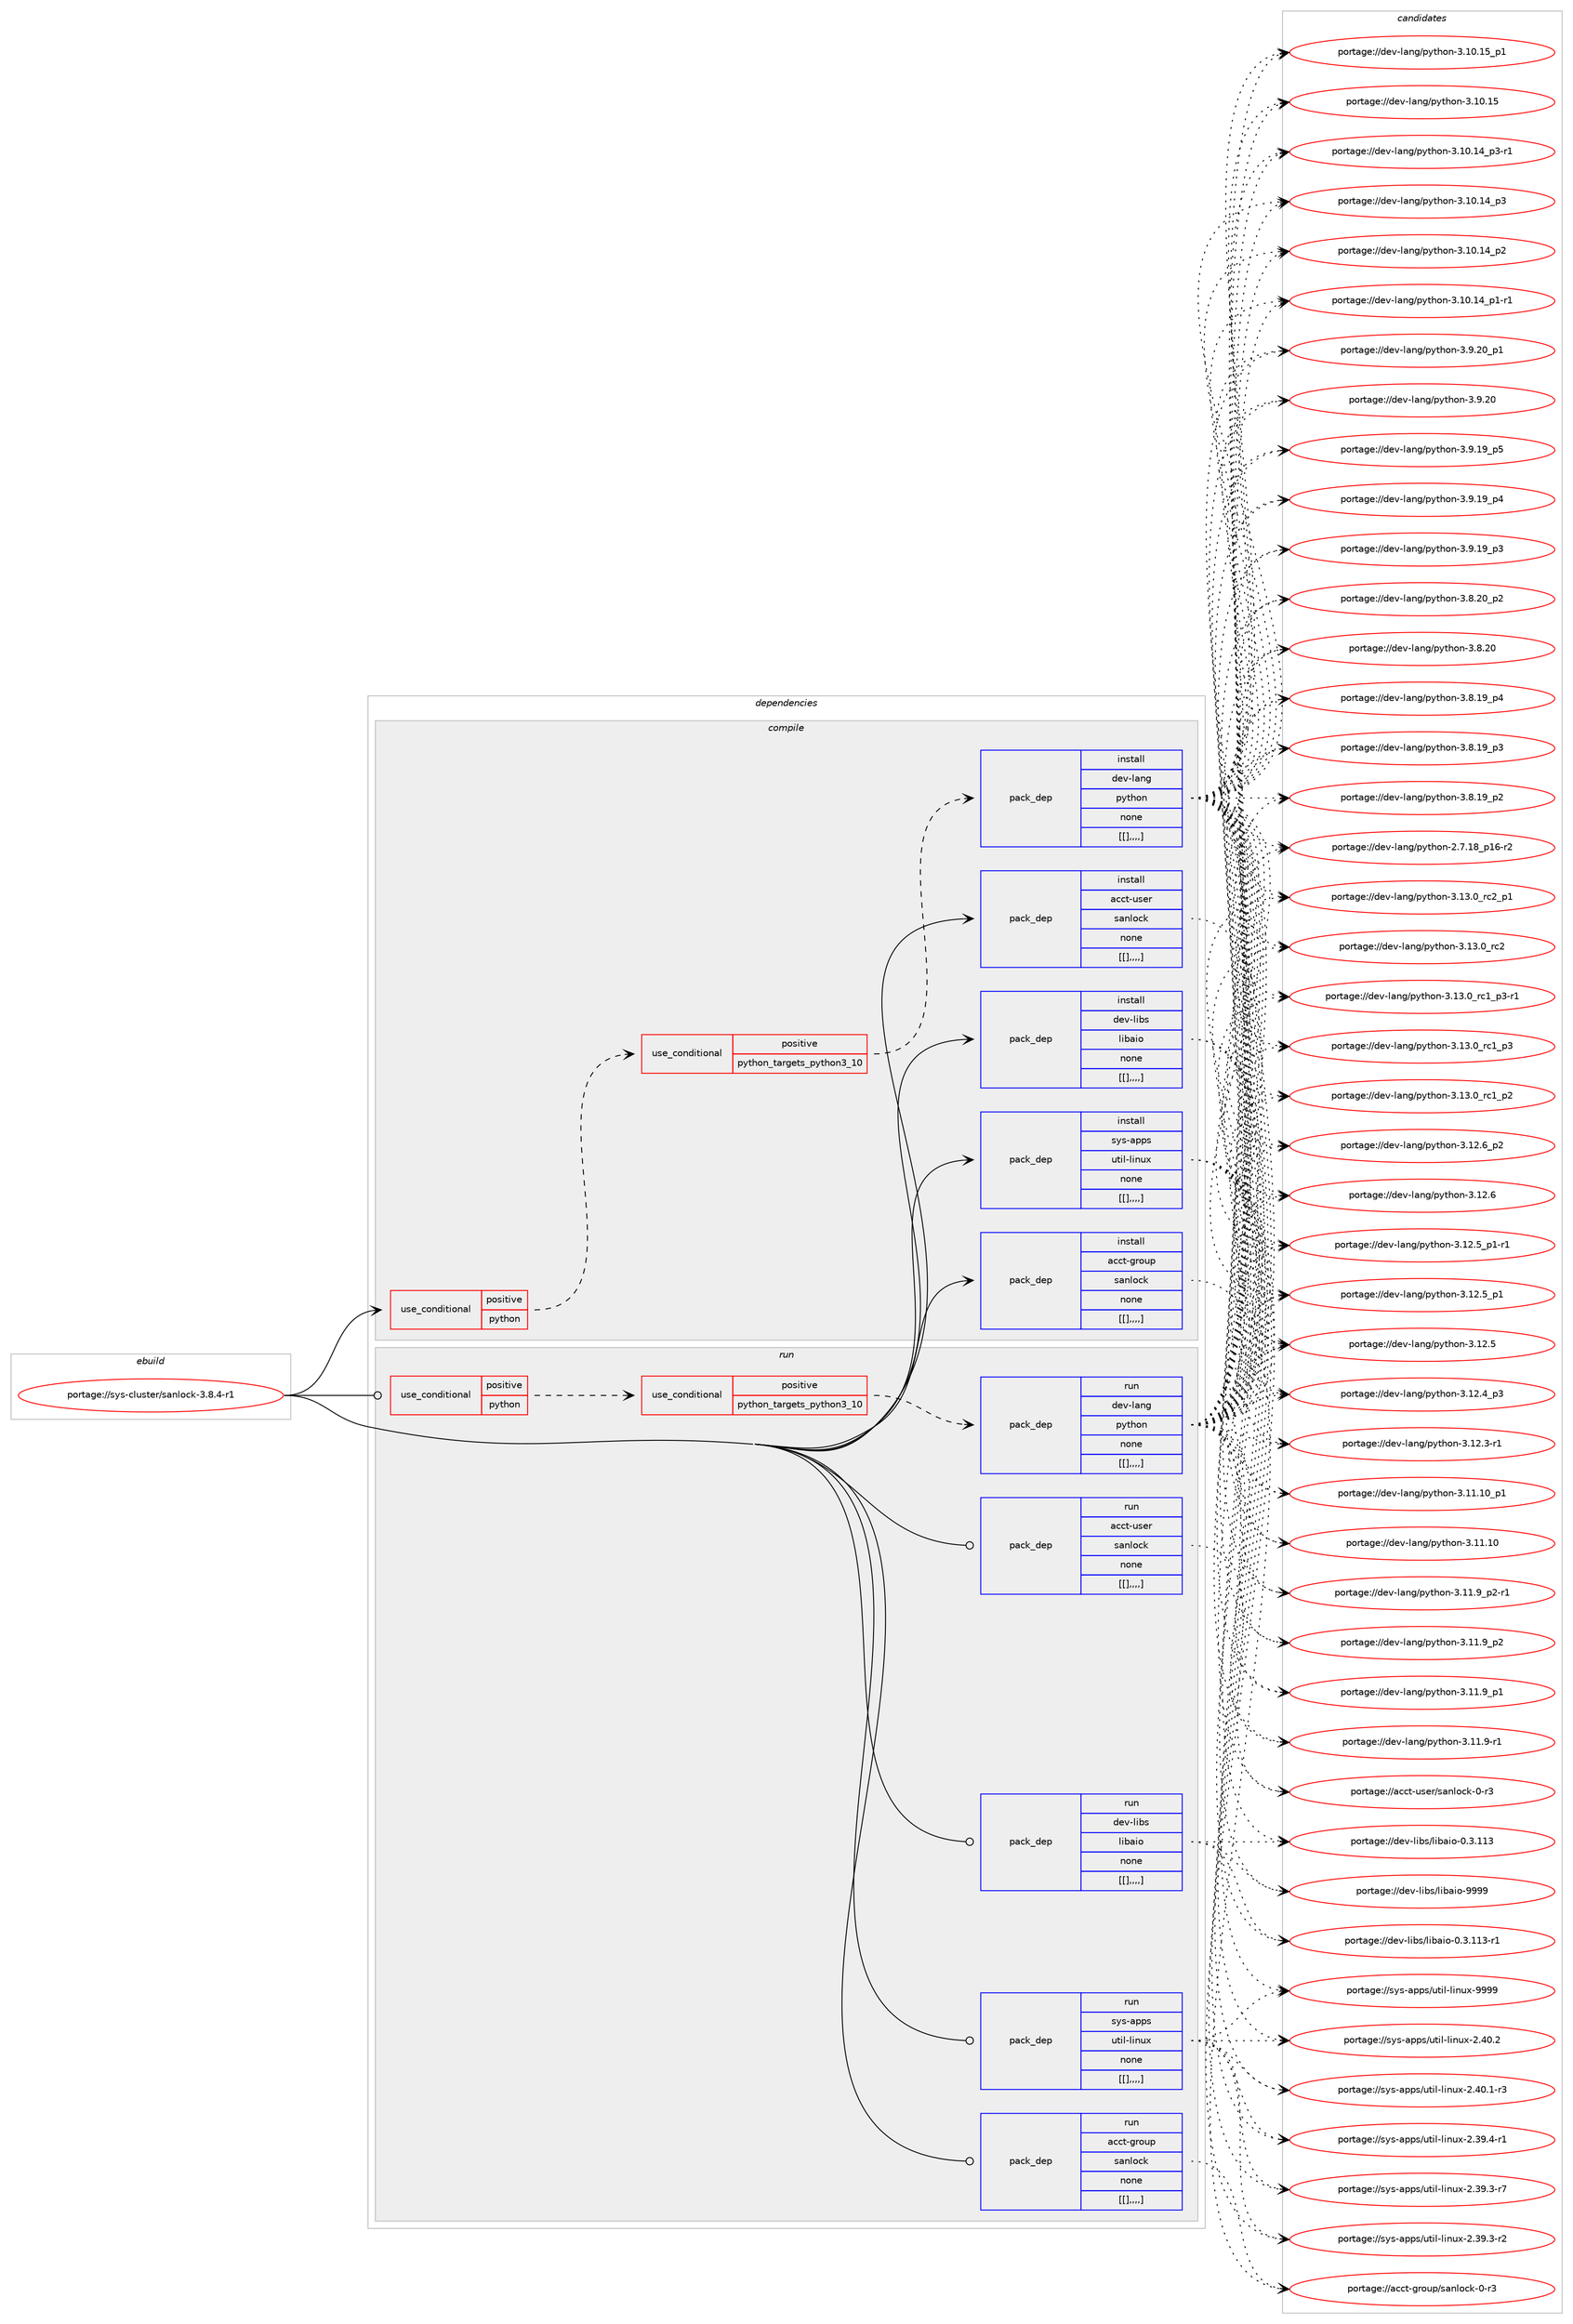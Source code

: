 digraph prolog {

# *************
# Graph options
# *************

newrank=true;
concentrate=true;
compound=true;
graph [rankdir=LR,fontname=Helvetica,fontsize=10,ranksep=1.5];#, ranksep=2.5, nodesep=0.2];
edge  [arrowhead=vee];
node  [fontname=Helvetica,fontsize=10];

# **********
# The ebuild
# **********

subgraph cluster_leftcol {
color=gray;
label=<<i>ebuild</i>>;
id [label="portage://sys-cluster/sanlock-3.8.4-r1", color=red, width=4, href="../sys-cluster/sanlock-3.8.4-r1.svg"];
}

# ****************
# The dependencies
# ****************

subgraph cluster_midcol {
color=gray;
label=<<i>dependencies</i>>;
subgraph cluster_compile {
fillcolor="#eeeeee";
style=filled;
label=<<i>compile</i>>;
subgraph cond8925 {
dependency23630 [label=<<TABLE BORDER="0" CELLBORDER="1" CELLSPACING="0" CELLPADDING="4"><TR><TD ROWSPAN="3" CELLPADDING="10">use_conditional</TD></TR><TR><TD>positive</TD></TR><TR><TD>python</TD></TR></TABLE>>, shape=none, color=red];
subgraph cond8926 {
dependency23631 [label=<<TABLE BORDER="0" CELLBORDER="1" CELLSPACING="0" CELLPADDING="4"><TR><TD ROWSPAN="3" CELLPADDING="10">use_conditional</TD></TR><TR><TD>positive</TD></TR><TR><TD>python_targets_python3_10</TD></TR></TABLE>>, shape=none, color=red];
subgraph pack14641 {
dependency23632 [label=<<TABLE BORDER="0" CELLBORDER="1" CELLSPACING="0" CELLPADDING="4" WIDTH="220"><TR><TD ROWSPAN="6" CELLPADDING="30">pack_dep</TD></TR><TR><TD WIDTH="110">install</TD></TR><TR><TD>dev-lang</TD></TR><TR><TD>python</TD></TR><TR><TD>none</TD></TR><TR><TD>[[],,,,]</TD></TR></TABLE>>, shape=none, color=blue];
}
dependency23631:e -> dependency23632:w [weight=20,style="dashed",arrowhead="vee"];
}
dependency23630:e -> dependency23631:w [weight=20,style="dashed",arrowhead="vee"];
}
id:e -> dependency23630:w [weight=20,style="solid",arrowhead="vee"];
subgraph pack14642 {
dependency23633 [label=<<TABLE BORDER="0" CELLBORDER="1" CELLSPACING="0" CELLPADDING="4" WIDTH="220"><TR><TD ROWSPAN="6" CELLPADDING="30">pack_dep</TD></TR><TR><TD WIDTH="110">install</TD></TR><TR><TD>acct-group</TD></TR><TR><TD>sanlock</TD></TR><TR><TD>none</TD></TR><TR><TD>[[],,,,]</TD></TR></TABLE>>, shape=none, color=blue];
}
id:e -> dependency23633:w [weight=20,style="solid",arrowhead="vee"];
subgraph pack14643 {
dependency23634 [label=<<TABLE BORDER="0" CELLBORDER="1" CELLSPACING="0" CELLPADDING="4" WIDTH="220"><TR><TD ROWSPAN="6" CELLPADDING="30">pack_dep</TD></TR><TR><TD WIDTH="110">install</TD></TR><TR><TD>acct-user</TD></TR><TR><TD>sanlock</TD></TR><TR><TD>none</TD></TR><TR><TD>[[],,,,]</TD></TR></TABLE>>, shape=none, color=blue];
}
id:e -> dependency23634:w [weight=20,style="solid",arrowhead="vee"];
subgraph pack14644 {
dependency23635 [label=<<TABLE BORDER="0" CELLBORDER="1" CELLSPACING="0" CELLPADDING="4" WIDTH="220"><TR><TD ROWSPAN="6" CELLPADDING="30">pack_dep</TD></TR><TR><TD WIDTH="110">install</TD></TR><TR><TD>dev-libs</TD></TR><TR><TD>libaio</TD></TR><TR><TD>none</TD></TR><TR><TD>[[],,,,]</TD></TR></TABLE>>, shape=none, color=blue];
}
id:e -> dependency23635:w [weight=20,style="solid",arrowhead="vee"];
subgraph pack14645 {
dependency23636 [label=<<TABLE BORDER="0" CELLBORDER="1" CELLSPACING="0" CELLPADDING="4" WIDTH="220"><TR><TD ROWSPAN="6" CELLPADDING="30">pack_dep</TD></TR><TR><TD WIDTH="110">install</TD></TR><TR><TD>sys-apps</TD></TR><TR><TD>util-linux</TD></TR><TR><TD>none</TD></TR><TR><TD>[[],,,,]</TD></TR></TABLE>>, shape=none, color=blue];
}
id:e -> dependency23636:w [weight=20,style="solid",arrowhead="vee"];
}
subgraph cluster_compileandrun {
fillcolor="#eeeeee";
style=filled;
label=<<i>compile and run</i>>;
}
subgraph cluster_run {
fillcolor="#eeeeee";
style=filled;
label=<<i>run</i>>;
subgraph cond8927 {
dependency23637 [label=<<TABLE BORDER="0" CELLBORDER="1" CELLSPACING="0" CELLPADDING="4"><TR><TD ROWSPAN="3" CELLPADDING="10">use_conditional</TD></TR><TR><TD>positive</TD></TR><TR><TD>python</TD></TR></TABLE>>, shape=none, color=red];
subgraph cond8928 {
dependency23638 [label=<<TABLE BORDER="0" CELLBORDER="1" CELLSPACING="0" CELLPADDING="4"><TR><TD ROWSPAN="3" CELLPADDING="10">use_conditional</TD></TR><TR><TD>positive</TD></TR><TR><TD>python_targets_python3_10</TD></TR></TABLE>>, shape=none, color=red];
subgraph pack14646 {
dependency23639 [label=<<TABLE BORDER="0" CELLBORDER="1" CELLSPACING="0" CELLPADDING="4" WIDTH="220"><TR><TD ROWSPAN="6" CELLPADDING="30">pack_dep</TD></TR><TR><TD WIDTH="110">run</TD></TR><TR><TD>dev-lang</TD></TR><TR><TD>python</TD></TR><TR><TD>none</TD></TR><TR><TD>[[],,,,]</TD></TR></TABLE>>, shape=none, color=blue];
}
dependency23638:e -> dependency23639:w [weight=20,style="dashed",arrowhead="vee"];
}
dependency23637:e -> dependency23638:w [weight=20,style="dashed",arrowhead="vee"];
}
id:e -> dependency23637:w [weight=20,style="solid",arrowhead="odot"];
subgraph pack14647 {
dependency23640 [label=<<TABLE BORDER="0" CELLBORDER="1" CELLSPACING="0" CELLPADDING="4" WIDTH="220"><TR><TD ROWSPAN="6" CELLPADDING="30">pack_dep</TD></TR><TR><TD WIDTH="110">run</TD></TR><TR><TD>acct-group</TD></TR><TR><TD>sanlock</TD></TR><TR><TD>none</TD></TR><TR><TD>[[],,,,]</TD></TR></TABLE>>, shape=none, color=blue];
}
id:e -> dependency23640:w [weight=20,style="solid",arrowhead="odot"];
subgraph pack14648 {
dependency23641 [label=<<TABLE BORDER="0" CELLBORDER="1" CELLSPACING="0" CELLPADDING="4" WIDTH="220"><TR><TD ROWSPAN="6" CELLPADDING="30">pack_dep</TD></TR><TR><TD WIDTH="110">run</TD></TR><TR><TD>acct-user</TD></TR><TR><TD>sanlock</TD></TR><TR><TD>none</TD></TR><TR><TD>[[],,,,]</TD></TR></TABLE>>, shape=none, color=blue];
}
id:e -> dependency23641:w [weight=20,style="solid",arrowhead="odot"];
subgraph pack14649 {
dependency23642 [label=<<TABLE BORDER="0" CELLBORDER="1" CELLSPACING="0" CELLPADDING="4" WIDTH="220"><TR><TD ROWSPAN="6" CELLPADDING="30">pack_dep</TD></TR><TR><TD WIDTH="110">run</TD></TR><TR><TD>dev-libs</TD></TR><TR><TD>libaio</TD></TR><TR><TD>none</TD></TR><TR><TD>[[],,,,]</TD></TR></TABLE>>, shape=none, color=blue];
}
id:e -> dependency23642:w [weight=20,style="solid",arrowhead="odot"];
subgraph pack14650 {
dependency23643 [label=<<TABLE BORDER="0" CELLBORDER="1" CELLSPACING="0" CELLPADDING="4" WIDTH="220"><TR><TD ROWSPAN="6" CELLPADDING="30">pack_dep</TD></TR><TR><TD WIDTH="110">run</TD></TR><TR><TD>sys-apps</TD></TR><TR><TD>util-linux</TD></TR><TR><TD>none</TD></TR><TR><TD>[[],,,,]</TD></TR></TABLE>>, shape=none, color=blue];
}
id:e -> dependency23643:w [weight=20,style="solid",arrowhead="odot"];
}
}

# **************
# The candidates
# **************

subgraph cluster_choices {
rank=same;
color=gray;
label=<<i>candidates</i>>;

subgraph choice14641 {
color=black;
nodesep=1;
choice100101118451089711010347112121116104111110455146495146489511499509511249 [label="portage://dev-lang/python-3.13.0_rc2_p1", color=red, width=4,href="../dev-lang/python-3.13.0_rc2_p1.svg"];
choice10010111845108971101034711212111610411111045514649514648951149950 [label="portage://dev-lang/python-3.13.0_rc2", color=red, width=4,href="../dev-lang/python-3.13.0_rc2.svg"];
choice1001011184510897110103471121211161041111104551464951464895114994995112514511449 [label="portage://dev-lang/python-3.13.0_rc1_p3-r1", color=red, width=4,href="../dev-lang/python-3.13.0_rc1_p3-r1.svg"];
choice100101118451089711010347112121116104111110455146495146489511499499511251 [label="portage://dev-lang/python-3.13.0_rc1_p3", color=red, width=4,href="../dev-lang/python-3.13.0_rc1_p3.svg"];
choice100101118451089711010347112121116104111110455146495146489511499499511250 [label="portage://dev-lang/python-3.13.0_rc1_p2", color=red, width=4,href="../dev-lang/python-3.13.0_rc1_p2.svg"];
choice100101118451089711010347112121116104111110455146495046549511250 [label="portage://dev-lang/python-3.12.6_p2", color=red, width=4,href="../dev-lang/python-3.12.6_p2.svg"];
choice10010111845108971101034711212111610411111045514649504654 [label="portage://dev-lang/python-3.12.6", color=red, width=4,href="../dev-lang/python-3.12.6.svg"];
choice1001011184510897110103471121211161041111104551464950465395112494511449 [label="portage://dev-lang/python-3.12.5_p1-r1", color=red, width=4,href="../dev-lang/python-3.12.5_p1-r1.svg"];
choice100101118451089711010347112121116104111110455146495046539511249 [label="portage://dev-lang/python-3.12.5_p1", color=red, width=4,href="../dev-lang/python-3.12.5_p1.svg"];
choice10010111845108971101034711212111610411111045514649504653 [label="portage://dev-lang/python-3.12.5", color=red, width=4,href="../dev-lang/python-3.12.5.svg"];
choice100101118451089711010347112121116104111110455146495046529511251 [label="portage://dev-lang/python-3.12.4_p3", color=red, width=4,href="../dev-lang/python-3.12.4_p3.svg"];
choice100101118451089711010347112121116104111110455146495046514511449 [label="portage://dev-lang/python-3.12.3-r1", color=red, width=4,href="../dev-lang/python-3.12.3-r1.svg"];
choice10010111845108971101034711212111610411111045514649494649489511249 [label="portage://dev-lang/python-3.11.10_p1", color=red, width=4,href="../dev-lang/python-3.11.10_p1.svg"];
choice1001011184510897110103471121211161041111104551464949464948 [label="portage://dev-lang/python-3.11.10", color=red, width=4,href="../dev-lang/python-3.11.10.svg"];
choice1001011184510897110103471121211161041111104551464949465795112504511449 [label="portage://dev-lang/python-3.11.9_p2-r1", color=red, width=4,href="../dev-lang/python-3.11.9_p2-r1.svg"];
choice100101118451089711010347112121116104111110455146494946579511250 [label="portage://dev-lang/python-3.11.9_p2", color=red, width=4,href="../dev-lang/python-3.11.9_p2.svg"];
choice100101118451089711010347112121116104111110455146494946579511249 [label="portage://dev-lang/python-3.11.9_p1", color=red, width=4,href="../dev-lang/python-3.11.9_p1.svg"];
choice100101118451089711010347112121116104111110455146494946574511449 [label="portage://dev-lang/python-3.11.9-r1", color=red, width=4,href="../dev-lang/python-3.11.9-r1.svg"];
choice10010111845108971101034711212111610411111045514649484649539511249 [label="portage://dev-lang/python-3.10.15_p1", color=red, width=4,href="../dev-lang/python-3.10.15_p1.svg"];
choice1001011184510897110103471121211161041111104551464948464953 [label="portage://dev-lang/python-3.10.15", color=red, width=4,href="../dev-lang/python-3.10.15.svg"];
choice100101118451089711010347112121116104111110455146494846495295112514511449 [label="portage://dev-lang/python-3.10.14_p3-r1", color=red, width=4,href="../dev-lang/python-3.10.14_p3-r1.svg"];
choice10010111845108971101034711212111610411111045514649484649529511251 [label="portage://dev-lang/python-3.10.14_p3", color=red, width=4,href="../dev-lang/python-3.10.14_p3.svg"];
choice10010111845108971101034711212111610411111045514649484649529511250 [label="portage://dev-lang/python-3.10.14_p2", color=red, width=4,href="../dev-lang/python-3.10.14_p2.svg"];
choice100101118451089711010347112121116104111110455146494846495295112494511449 [label="portage://dev-lang/python-3.10.14_p1-r1", color=red, width=4,href="../dev-lang/python-3.10.14_p1-r1.svg"];
choice100101118451089711010347112121116104111110455146574650489511249 [label="portage://dev-lang/python-3.9.20_p1", color=red, width=4,href="../dev-lang/python-3.9.20_p1.svg"];
choice10010111845108971101034711212111610411111045514657465048 [label="portage://dev-lang/python-3.9.20", color=red, width=4,href="../dev-lang/python-3.9.20.svg"];
choice100101118451089711010347112121116104111110455146574649579511253 [label="portage://dev-lang/python-3.9.19_p5", color=red, width=4,href="../dev-lang/python-3.9.19_p5.svg"];
choice100101118451089711010347112121116104111110455146574649579511252 [label="portage://dev-lang/python-3.9.19_p4", color=red, width=4,href="../dev-lang/python-3.9.19_p4.svg"];
choice100101118451089711010347112121116104111110455146574649579511251 [label="portage://dev-lang/python-3.9.19_p3", color=red, width=4,href="../dev-lang/python-3.9.19_p3.svg"];
choice100101118451089711010347112121116104111110455146564650489511250 [label="portage://dev-lang/python-3.8.20_p2", color=red, width=4,href="../dev-lang/python-3.8.20_p2.svg"];
choice10010111845108971101034711212111610411111045514656465048 [label="portage://dev-lang/python-3.8.20", color=red, width=4,href="../dev-lang/python-3.8.20.svg"];
choice100101118451089711010347112121116104111110455146564649579511252 [label="portage://dev-lang/python-3.8.19_p4", color=red, width=4,href="../dev-lang/python-3.8.19_p4.svg"];
choice100101118451089711010347112121116104111110455146564649579511251 [label="portage://dev-lang/python-3.8.19_p3", color=red, width=4,href="../dev-lang/python-3.8.19_p3.svg"];
choice100101118451089711010347112121116104111110455146564649579511250 [label="portage://dev-lang/python-3.8.19_p2", color=red, width=4,href="../dev-lang/python-3.8.19_p2.svg"];
choice100101118451089711010347112121116104111110455046554649569511249544511450 [label="portage://dev-lang/python-2.7.18_p16-r2", color=red, width=4,href="../dev-lang/python-2.7.18_p16-r2.svg"];
dependency23632:e -> choice100101118451089711010347112121116104111110455146495146489511499509511249:w [style=dotted,weight="100"];
dependency23632:e -> choice10010111845108971101034711212111610411111045514649514648951149950:w [style=dotted,weight="100"];
dependency23632:e -> choice1001011184510897110103471121211161041111104551464951464895114994995112514511449:w [style=dotted,weight="100"];
dependency23632:e -> choice100101118451089711010347112121116104111110455146495146489511499499511251:w [style=dotted,weight="100"];
dependency23632:e -> choice100101118451089711010347112121116104111110455146495146489511499499511250:w [style=dotted,weight="100"];
dependency23632:e -> choice100101118451089711010347112121116104111110455146495046549511250:w [style=dotted,weight="100"];
dependency23632:e -> choice10010111845108971101034711212111610411111045514649504654:w [style=dotted,weight="100"];
dependency23632:e -> choice1001011184510897110103471121211161041111104551464950465395112494511449:w [style=dotted,weight="100"];
dependency23632:e -> choice100101118451089711010347112121116104111110455146495046539511249:w [style=dotted,weight="100"];
dependency23632:e -> choice10010111845108971101034711212111610411111045514649504653:w [style=dotted,weight="100"];
dependency23632:e -> choice100101118451089711010347112121116104111110455146495046529511251:w [style=dotted,weight="100"];
dependency23632:e -> choice100101118451089711010347112121116104111110455146495046514511449:w [style=dotted,weight="100"];
dependency23632:e -> choice10010111845108971101034711212111610411111045514649494649489511249:w [style=dotted,weight="100"];
dependency23632:e -> choice1001011184510897110103471121211161041111104551464949464948:w [style=dotted,weight="100"];
dependency23632:e -> choice1001011184510897110103471121211161041111104551464949465795112504511449:w [style=dotted,weight="100"];
dependency23632:e -> choice100101118451089711010347112121116104111110455146494946579511250:w [style=dotted,weight="100"];
dependency23632:e -> choice100101118451089711010347112121116104111110455146494946579511249:w [style=dotted,weight="100"];
dependency23632:e -> choice100101118451089711010347112121116104111110455146494946574511449:w [style=dotted,weight="100"];
dependency23632:e -> choice10010111845108971101034711212111610411111045514649484649539511249:w [style=dotted,weight="100"];
dependency23632:e -> choice1001011184510897110103471121211161041111104551464948464953:w [style=dotted,weight="100"];
dependency23632:e -> choice100101118451089711010347112121116104111110455146494846495295112514511449:w [style=dotted,weight="100"];
dependency23632:e -> choice10010111845108971101034711212111610411111045514649484649529511251:w [style=dotted,weight="100"];
dependency23632:e -> choice10010111845108971101034711212111610411111045514649484649529511250:w [style=dotted,weight="100"];
dependency23632:e -> choice100101118451089711010347112121116104111110455146494846495295112494511449:w [style=dotted,weight="100"];
dependency23632:e -> choice100101118451089711010347112121116104111110455146574650489511249:w [style=dotted,weight="100"];
dependency23632:e -> choice10010111845108971101034711212111610411111045514657465048:w [style=dotted,weight="100"];
dependency23632:e -> choice100101118451089711010347112121116104111110455146574649579511253:w [style=dotted,weight="100"];
dependency23632:e -> choice100101118451089711010347112121116104111110455146574649579511252:w [style=dotted,weight="100"];
dependency23632:e -> choice100101118451089711010347112121116104111110455146574649579511251:w [style=dotted,weight="100"];
dependency23632:e -> choice100101118451089711010347112121116104111110455146564650489511250:w [style=dotted,weight="100"];
dependency23632:e -> choice10010111845108971101034711212111610411111045514656465048:w [style=dotted,weight="100"];
dependency23632:e -> choice100101118451089711010347112121116104111110455146564649579511252:w [style=dotted,weight="100"];
dependency23632:e -> choice100101118451089711010347112121116104111110455146564649579511251:w [style=dotted,weight="100"];
dependency23632:e -> choice100101118451089711010347112121116104111110455146564649579511250:w [style=dotted,weight="100"];
dependency23632:e -> choice100101118451089711010347112121116104111110455046554649569511249544511450:w [style=dotted,weight="100"];
}
subgraph choice14642 {
color=black;
nodesep=1;
choice9799991164510311411111711247115971101081119910745484511451 [label="portage://acct-group/sanlock-0-r3", color=red, width=4,href="../acct-group/sanlock-0-r3.svg"];
dependency23633:e -> choice9799991164510311411111711247115971101081119910745484511451:w [style=dotted,weight="100"];
}
subgraph choice14643 {
color=black;
nodesep=1;
choice9799991164511711510111447115971101081119910745484511451 [label="portage://acct-user/sanlock-0-r3", color=red, width=4,href="../acct-user/sanlock-0-r3.svg"];
dependency23634:e -> choice9799991164511711510111447115971101081119910745484511451:w [style=dotted,weight="100"];
}
subgraph choice14644 {
color=black;
nodesep=1;
choice10010111845108105981154710810598971051114557575757 [label="portage://dev-libs/libaio-9999", color=red, width=4,href="../dev-libs/libaio-9999.svg"];
choice100101118451081059811547108105989710511145484651464949514511449 [label="portage://dev-libs/libaio-0.3.113-r1", color=red, width=4,href="../dev-libs/libaio-0.3.113-r1.svg"];
choice10010111845108105981154710810598971051114548465146494951 [label="portage://dev-libs/libaio-0.3.113", color=red, width=4,href="../dev-libs/libaio-0.3.113.svg"];
dependency23635:e -> choice10010111845108105981154710810598971051114557575757:w [style=dotted,weight="100"];
dependency23635:e -> choice100101118451081059811547108105989710511145484651464949514511449:w [style=dotted,weight="100"];
dependency23635:e -> choice10010111845108105981154710810598971051114548465146494951:w [style=dotted,weight="100"];
}
subgraph choice14645 {
color=black;
nodesep=1;
choice115121115459711211211547117116105108451081051101171204557575757 [label="portage://sys-apps/util-linux-9999", color=red, width=4,href="../sys-apps/util-linux-9999.svg"];
choice1151211154597112112115471171161051084510810511011712045504652484650 [label="portage://sys-apps/util-linux-2.40.2", color=red, width=4,href="../sys-apps/util-linux-2.40.2.svg"];
choice11512111545971121121154711711610510845108105110117120455046524846494511451 [label="portage://sys-apps/util-linux-2.40.1-r3", color=red, width=4,href="../sys-apps/util-linux-2.40.1-r3.svg"];
choice11512111545971121121154711711610510845108105110117120455046515746524511449 [label="portage://sys-apps/util-linux-2.39.4-r1", color=red, width=4,href="../sys-apps/util-linux-2.39.4-r1.svg"];
choice11512111545971121121154711711610510845108105110117120455046515746514511455 [label="portage://sys-apps/util-linux-2.39.3-r7", color=red, width=4,href="../sys-apps/util-linux-2.39.3-r7.svg"];
choice11512111545971121121154711711610510845108105110117120455046515746514511450 [label="portage://sys-apps/util-linux-2.39.3-r2", color=red, width=4,href="../sys-apps/util-linux-2.39.3-r2.svg"];
dependency23636:e -> choice115121115459711211211547117116105108451081051101171204557575757:w [style=dotted,weight="100"];
dependency23636:e -> choice1151211154597112112115471171161051084510810511011712045504652484650:w [style=dotted,weight="100"];
dependency23636:e -> choice11512111545971121121154711711610510845108105110117120455046524846494511451:w [style=dotted,weight="100"];
dependency23636:e -> choice11512111545971121121154711711610510845108105110117120455046515746524511449:w [style=dotted,weight="100"];
dependency23636:e -> choice11512111545971121121154711711610510845108105110117120455046515746514511455:w [style=dotted,weight="100"];
dependency23636:e -> choice11512111545971121121154711711610510845108105110117120455046515746514511450:w [style=dotted,weight="100"];
}
subgraph choice14646 {
color=black;
nodesep=1;
choice100101118451089711010347112121116104111110455146495146489511499509511249 [label="portage://dev-lang/python-3.13.0_rc2_p1", color=red, width=4,href="../dev-lang/python-3.13.0_rc2_p1.svg"];
choice10010111845108971101034711212111610411111045514649514648951149950 [label="portage://dev-lang/python-3.13.0_rc2", color=red, width=4,href="../dev-lang/python-3.13.0_rc2.svg"];
choice1001011184510897110103471121211161041111104551464951464895114994995112514511449 [label="portage://dev-lang/python-3.13.0_rc1_p3-r1", color=red, width=4,href="../dev-lang/python-3.13.0_rc1_p3-r1.svg"];
choice100101118451089711010347112121116104111110455146495146489511499499511251 [label="portage://dev-lang/python-3.13.0_rc1_p3", color=red, width=4,href="../dev-lang/python-3.13.0_rc1_p3.svg"];
choice100101118451089711010347112121116104111110455146495146489511499499511250 [label="portage://dev-lang/python-3.13.0_rc1_p2", color=red, width=4,href="../dev-lang/python-3.13.0_rc1_p2.svg"];
choice100101118451089711010347112121116104111110455146495046549511250 [label="portage://dev-lang/python-3.12.6_p2", color=red, width=4,href="../dev-lang/python-3.12.6_p2.svg"];
choice10010111845108971101034711212111610411111045514649504654 [label="portage://dev-lang/python-3.12.6", color=red, width=4,href="../dev-lang/python-3.12.6.svg"];
choice1001011184510897110103471121211161041111104551464950465395112494511449 [label="portage://dev-lang/python-3.12.5_p1-r1", color=red, width=4,href="../dev-lang/python-3.12.5_p1-r1.svg"];
choice100101118451089711010347112121116104111110455146495046539511249 [label="portage://dev-lang/python-3.12.5_p1", color=red, width=4,href="../dev-lang/python-3.12.5_p1.svg"];
choice10010111845108971101034711212111610411111045514649504653 [label="portage://dev-lang/python-3.12.5", color=red, width=4,href="../dev-lang/python-3.12.5.svg"];
choice100101118451089711010347112121116104111110455146495046529511251 [label="portage://dev-lang/python-3.12.4_p3", color=red, width=4,href="../dev-lang/python-3.12.4_p3.svg"];
choice100101118451089711010347112121116104111110455146495046514511449 [label="portage://dev-lang/python-3.12.3-r1", color=red, width=4,href="../dev-lang/python-3.12.3-r1.svg"];
choice10010111845108971101034711212111610411111045514649494649489511249 [label="portage://dev-lang/python-3.11.10_p1", color=red, width=4,href="../dev-lang/python-3.11.10_p1.svg"];
choice1001011184510897110103471121211161041111104551464949464948 [label="portage://dev-lang/python-3.11.10", color=red, width=4,href="../dev-lang/python-3.11.10.svg"];
choice1001011184510897110103471121211161041111104551464949465795112504511449 [label="portage://dev-lang/python-3.11.9_p2-r1", color=red, width=4,href="../dev-lang/python-3.11.9_p2-r1.svg"];
choice100101118451089711010347112121116104111110455146494946579511250 [label="portage://dev-lang/python-3.11.9_p2", color=red, width=4,href="../dev-lang/python-3.11.9_p2.svg"];
choice100101118451089711010347112121116104111110455146494946579511249 [label="portage://dev-lang/python-3.11.9_p1", color=red, width=4,href="../dev-lang/python-3.11.9_p1.svg"];
choice100101118451089711010347112121116104111110455146494946574511449 [label="portage://dev-lang/python-3.11.9-r1", color=red, width=4,href="../dev-lang/python-3.11.9-r1.svg"];
choice10010111845108971101034711212111610411111045514649484649539511249 [label="portage://dev-lang/python-3.10.15_p1", color=red, width=4,href="../dev-lang/python-3.10.15_p1.svg"];
choice1001011184510897110103471121211161041111104551464948464953 [label="portage://dev-lang/python-3.10.15", color=red, width=4,href="../dev-lang/python-3.10.15.svg"];
choice100101118451089711010347112121116104111110455146494846495295112514511449 [label="portage://dev-lang/python-3.10.14_p3-r1", color=red, width=4,href="../dev-lang/python-3.10.14_p3-r1.svg"];
choice10010111845108971101034711212111610411111045514649484649529511251 [label="portage://dev-lang/python-3.10.14_p3", color=red, width=4,href="../dev-lang/python-3.10.14_p3.svg"];
choice10010111845108971101034711212111610411111045514649484649529511250 [label="portage://dev-lang/python-3.10.14_p2", color=red, width=4,href="../dev-lang/python-3.10.14_p2.svg"];
choice100101118451089711010347112121116104111110455146494846495295112494511449 [label="portage://dev-lang/python-3.10.14_p1-r1", color=red, width=4,href="../dev-lang/python-3.10.14_p1-r1.svg"];
choice100101118451089711010347112121116104111110455146574650489511249 [label="portage://dev-lang/python-3.9.20_p1", color=red, width=4,href="../dev-lang/python-3.9.20_p1.svg"];
choice10010111845108971101034711212111610411111045514657465048 [label="portage://dev-lang/python-3.9.20", color=red, width=4,href="../dev-lang/python-3.9.20.svg"];
choice100101118451089711010347112121116104111110455146574649579511253 [label="portage://dev-lang/python-3.9.19_p5", color=red, width=4,href="../dev-lang/python-3.9.19_p5.svg"];
choice100101118451089711010347112121116104111110455146574649579511252 [label="portage://dev-lang/python-3.9.19_p4", color=red, width=4,href="../dev-lang/python-3.9.19_p4.svg"];
choice100101118451089711010347112121116104111110455146574649579511251 [label="portage://dev-lang/python-3.9.19_p3", color=red, width=4,href="../dev-lang/python-3.9.19_p3.svg"];
choice100101118451089711010347112121116104111110455146564650489511250 [label="portage://dev-lang/python-3.8.20_p2", color=red, width=4,href="../dev-lang/python-3.8.20_p2.svg"];
choice10010111845108971101034711212111610411111045514656465048 [label="portage://dev-lang/python-3.8.20", color=red, width=4,href="../dev-lang/python-3.8.20.svg"];
choice100101118451089711010347112121116104111110455146564649579511252 [label="portage://dev-lang/python-3.8.19_p4", color=red, width=4,href="../dev-lang/python-3.8.19_p4.svg"];
choice100101118451089711010347112121116104111110455146564649579511251 [label="portage://dev-lang/python-3.8.19_p3", color=red, width=4,href="../dev-lang/python-3.8.19_p3.svg"];
choice100101118451089711010347112121116104111110455146564649579511250 [label="portage://dev-lang/python-3.8.19_p2", color=red, width=4,href="../dev-lang/python-3.8.19_p2.svg"];
choice100101118451089711010347112121116104111110455046554649569511249544511450 [label="portage://dev-lang/python-2.7.18_p16-r2", color=red, width=4,href="../dev-lang/python-2.7.18_p16-r2.svg"];
dependency23639:e -> choice100101118451089711010347112121116104111110455146495146489511499509511249:w [style=dotted,weight="100"];
dependency23639:e -> choice10010111845108971101034711212111610411111045514649514648951149950:w [style=dotted,weight="100"];
dependency23639:e -> choice1001011184510897110103471121211161041111104551464951464895114994995112514511449:w [style=dotted,weight="100"];
dependency23639:e -> choice100101118451089711010347112121116104111110455146495146489511499499511251:w [style=dotted,weight="100"];
dependency23639:e -> choice100101118451089711010347112121116104111110455146495146489511499499511250:w [style=dotted,weight="100"];
dependency23639:e -> choice100101118451089711010347112121116104111110455146495046549511250:w [style=dotted,weight="100"];
dependency23639:e -> choice10010111845108971101034711212111610411111045514649504654:w [style=dotted,weight="100"];
dependency23639:e -> choice1001011184510897110103471121211161041111104551464950465395112494511449:w [style=dotted,weight="100"];
dependency23639:e -> choice100101118451089711010347112121116104111110455146495046539511249:w [style=dotted,weight="100"];
dependency23639:e -> choice10010111845108971101034711212111610411111045514649504653:w [style=dotted,weight="100"];
dependency23639:e -> choice100101118451089711010347112121116104111110455146495046529511251:w [style=dotted,weight="100"];
dependency23639:e -> choice100101118451089711010347112121116104111110455146495046514511449:w [style=dotted,weight="100"];
dependency23639:e -> choice10010111845108971101034711212111610411111045514649494649489511249:w [style=dotted,weight="100"];
dependency23639:e -> choice1001011184510897110103471121211161041111104551464949464948:w [style=dotted,weight="100"];
dependency23639:e -> choice1001011184510897110103471121211161041111104551464949465795112504511449:w [style=dotted,weight="100"];
dependency23639:e -> choice100101118451089711010347112121116104111110455146494946579511250:w [style=dotted,weight="100"];
dependency23639:e -> choice100101118451089711010347112121116104111110455146494946579511249:w [style=dotted,weight="100"];
dependency23639:e -> choice100101118451089711010347112121116104111110455146494946574511449:w [style=dotted,weight="100"];
dependency23639:e -> choice10010111845108971101034711212111610411111045514649484649539511249:w [style=dotted,weight="100"];
dependency23639:e -> choice1001011184510897110103471121211161041111104551464948464953:w [style=dotted,weight="100"];
dependency23639:e -> choice100101118451089711010347112121116104111110455146494846495295112514511449:w [style=dotted,weight="100"];
dependency23639:e -> choice10010111845108971101034711212111610411111045514649484649529511251:w [style=dotted,weight="100"];
dependency23639:e -> choice10010111845108971101034711212111610411111045514649484649529511250:w [style=dotted,weight="100"];
dependency23639:e -> choice100101118451089711010347112121116104111110455146494846495295112494511449:w [style=dotted,weight="100"];
dependency23639:e -> choice100101118451089711010347112121116104111110455146574650489511249:w [style=dotted,weight="100"];
dependency23639:e -> choice10010111845108971101034711212111610411111045514657465048:w [style=dotted,weight="100"];
dependency23639:e -> choice100101118451089711010347112121116104111110455146574649579511253:w [style=dotted,weight="100"];
dependency23639:e -> choice100101118451089711010347112121116104111110455146574649579511252:w [style=dotted,weight="100"];
dependency23639:e -> choice100101118451089711010347112121116104111110455146574649579511251:w [style=dotted,weight="100"];
dependency23639:e -> choice100101118451089711010347112121116104111110455146564650489511250:w [style=dotted,weight="100"];
dependency23639:e -> choice10010111845108971101034711212111610411111045514656465048:w [style=dotted,weight="100"];
dependency23639:e -> choice100101118451089711010347112121116104111110455146564649579511252:w [style=dotted,weight="100"];
dependency23639:e -> choice100101118451089711010347112121116104111110455146564649579511251:w [style=dotted,weight="100"];
dependency23639:e -> choice100101118451089711010347112121116104111110455146564649579511250:w [style=dotted,weight="100"];
dependency23639:e -> choice100101118451089711010347112121116104111110455046554649569511249544511450:w [style=dotted,weight="100"];
}
subgraph choice14647 {
color=black;
nodesep=1;
choice9799991164510311411111711247115971101081119910745484511451 [label="portage://acct-group/sanlock-0-r3", color=red, width=4,href="../acct-group/sanlock-0-r3.svg"];
dependency23640:e -> choice9799991164510311411111711247115971101081119910745484511451:w [style=dotted,weight="100"];
}
subgraph choice14648 {
color=black;
nodesep=1;
choice9799991164511711510111447115971101081119910745484511451 [label="portage://acct-user/sanlock-0-r3", color=red, width=4,href="../acct-user/sanlock-0-r3.svg"];
dependency23641:e -> choice9799991164511711510111447115971101081119910745484511451:w [style=dotted,weight="100"];
}
subgraph choice14649 {
color=black;
nodesep=1;
choice10010111845108105981154710810598971051114557575757 [label="portage://dev-libs/libaio-9999", color=red, width=4,href="../dev-libs/libaio-9999.svg"];
choice100101118451081059811547108105989710511145484651464949514511449 [label="portage://dev-libs/libaio-0.3.113-r1", color=red, width=4,href="../dev-libs/libaio-0.3.113-r1.svg"];
choice10010111845108105981154710810598971051114548465146494951 [label="portage://dev-libs/libaio-0.3.113", color=red, width=4,href="../dev-libs/libaio-0.3.113.svg"];
dependency23642:e -> choice10010111845108105981154710810598971051114557575757:w [style=dotted,weight="100"];
dependency23642:e -> choice100101118451081059811547108105989710511145484651464949514511449:w [style=dotted,weight="100"];
dependency23642:e -> choice10010111845108105981154710810598971051114548465146494951:w [style=dotted,weight="100"];
}
subgraph choice14650 {
color=black;
nodesep=1;
choice115121115459711211211547117116105108451081051101171204557575757 [label="portage://sys-apps/util-linux-9999", color=red, width=4,href="../sys-apps/util-linux-9999.svg"];
choice1151211154597112112115471171161051084510810511011712045504652484650 [label="portage://sys-apps/util-linux-2.40.2", color=red, width=4,href="../sys-apps/util-linux-2.40.2.svg"];
choice11512111545971121121154711711610510845108105110117120455046524846494511451 [label="portage://sys-apps/util-linux-2.40.1-r3", color=red, width=4,href="../sys-apps/util-linux-2.40.1-r3.svg"];
choice11512111545971121121154711711610510845108105110117120455046515746524511449 [label="portage://sys-apps/util-linux-2.39.4-r1", color=red, width=4,href="../sys-apps/util-linux-2.39.4-r1.svg"];
choice11512111545971121121154711711610510845108105110117120455046515746514511455 [label="portage://sys-apps/util-linux-2.39.3-r7", color=red, width=4,href="../sys-apps/util-linux-2.39.3-r7.svg"];
choice11512111545971121121154711711610510845108105110117120455046515746514511450 [label="portage://sys-apps/util-linux-2.39.3-r2", color=red, width=4,href="../sys-apps/util-linux-2.39.3-r2.svg"];
dependency23643:e -> choice115121115459711211211547117116105108451081051101171204557575757:w [style=dotted,weight="100"];
dependency23643:e -> choice1151211154597112112115471171161051084510810511011712045504652484650:w [style=dotted,weight="100"];
dependency23643:e -> choice11512111545971121121154711711610510845108105110117120455046524846494511451:w [style=dotted,weight="100"];
dependency23643:e -> choice11512111545971121121154711711610510845108105110117120455046515746524511449:w [style=dotted,weight="100"];
dependency23643:e -> choice11512111545971121121154711711610510845108105110117120455046515746514511455:w [style=dotted,weight="100"];
dependency23643:e -> choice11512111545971121121154711711610510845108105110117120455046515746514511450:w [style=dotted,weight="100"];
}
}

}
